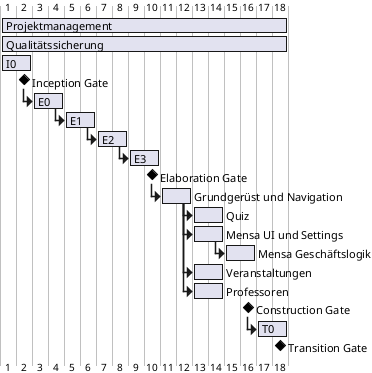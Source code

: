 @startgantt
[Projektmanagement] lasts 18 days
[Qualitätssicherung] lasts 18 days
[I0] lasts 2 days
[Inception Gate] happens at [I0]'s end
[E0] lasts 2 days
[E0] starts at [Inception Gate]'s end
[E1] lasts 2 days
[E1] starts at [E0]'s end
[E2] lasts 2 days
[E2] starts at [E1]'s end
[E3] lasts 2 days
[E3] starts at [E2]'s end
[Elaboration Gate] happens at [E3]'s end
[Grundgerüst und Navigation] lasts 2 days
[Grundgerüst und Navigation] starts at [Elaboration Gate]'s end
[Quiz] lasts 2 days
[Quiz] starts at [Grundgerüst und Navigation]'s end
[Mensa UI und Settings] lasts 2 days
[Mensa UI und Settings] starts at [Grundgerüst und Navigation]'s end
[Mensa Geschäftslogik] lasts 2 days
[Mensa Geschäftslogik] starts at [Mensa UI und Settings]'s end
[Veranstaltungen] lasts 2 days
[Veranstaltungen] starts at [Grundgerüst und Navigation]'s end
[Professoren] lasts 2 days
[Professoren] starts at [Grundgerüst und Navigation]'s end
[Construction Gate] happens at [Mensa Geschäftslogik]'s end
[T0] lasts 2 days
[T0] starts at [Construction Gate]'s end
[Transition Gate] happens at [T0]'s end
@endgantt
